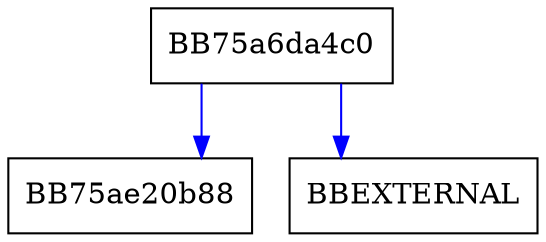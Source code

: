 digraph notify_all {
  node [shape="box"];
  graph [splines=ortho];
  BB75a6da4c0 -> BB75ae20b88 [color="blue"];
  BB75a6da4c0 -> BBEXTERNAL:00000104 [color="blue"];
}